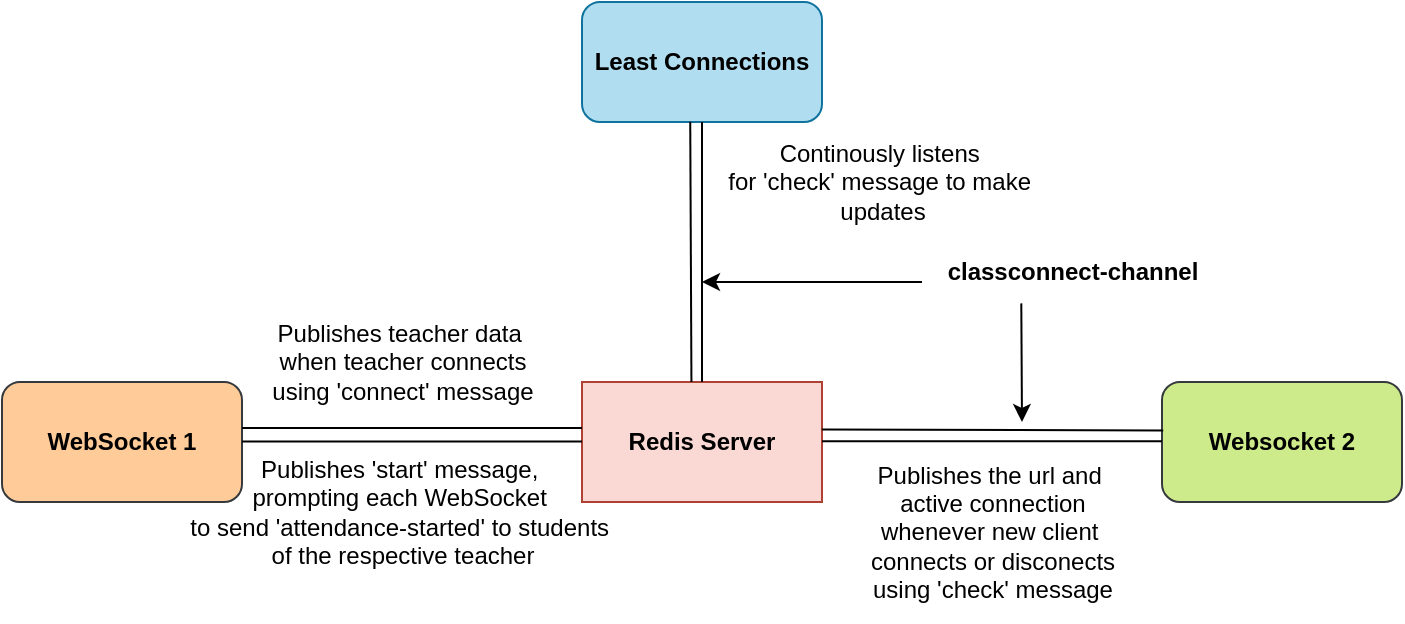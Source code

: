 <mxfile version="26.0.9">
  <diagram name="Page-1" id="SwTJ515KAo3YwoXpDDMD">
    <mxGraphModel dx="875" dy="524" grid="1" gridSize="10" guides="1" tooltips="1" connect="1" arrows="1" fold="1" page="1" pageScale="1" pageWidth="850" pageHeight="1100" math="0" shadow="0">
      <root>
        <mxCell id="0" />
        <mxCell id="1" parent="0" />
        <mxCell id="GlaSrgELLrjd5LADzqwT-1" value="&lt;b&gt;WebSocket 1&lt;/b&gt;" style="rounded=1;whiteSpace=wrap;html=1;fillColor=#ffcc99;strokeColor=#36393d;" parent="1" vertex="1">
          <mxGeometry x="50" y="330" width="120" height="60" as="geometry" />
        </mxCell>
        <mxCell id="GlaSrgELLrjd5LADzqwT-2" value="&lt;b&gt;Websocket 2&lt;/b&gt;" style="rounded=1;whiteSpace=wrap;html=1;fillColor=#cdeb8b;strokeColor=#36393d;" parent="1" vertex="1">
          <mxGeometry x="630" y="330" width="120" height="60" as="geometry" />
        </mxCell>
        <mxCell id="GlaSrgELLrjd5LADzqwT-3" value="&lt;b&gt;Least Connections&lt;/b&gt;" style="rounded=1;whiteSpace=wrap;html=1;fillColor=#b1ddf0;strokeColor=#10739e;" parent="1" vertex="1">
          <mxGeometry x="340" y="140" width="120" height="60" as="geometry" />
        </mxCell>
        <mxCell id="GlaSrgELLrjd5LADzqwT-4" value="&lt;b&gt;Redis Server&lt;/b&gt;" style="rounded=0;whiteSpace=wrap;html=1;fillColor=#fad9d5;strokeColor=#ae4132;" parent="1" vertex="1">
          <mxGeometry x="340" y="330" width="120" height="60" as="geometry" />
        </mxCell>
        <mxCell id="GlaSrgELLrjd5LADzqwT-5" value="" style="endArrow=none;html=1;rounded=0;entryX=0.5;entryY=1;entryDx=0;entryDy=0;exitX=0.5;exitY=0;exitDx=0;exitDy=0;" parent="1" source="GlaSrgELLrjd5LADzqwT-4" target="GlaSrgELLrjd5LADzqwT-3" edge="1">
          <mxGeometry width="50" height="50" relative="1" as="geometry">
            <mxPoint x="400" y="360" as="sourcePoint" />
            <mxPoint x="450" y="310" as="targetPoint" />
          </mxGeometry>
        </mxCell>
        <mxCell id="GlaSrgELLrjd5LADzqwT-6" value="" style="endArrow=none;html=1;rounded=0;exitX=0;exitY=0.5;exitDx=0;exitDy=0;entryX=1;entryY=0.5;entryDx=0;entryDy=0;" parent="1" edge="1">
          <mxGeometry width="50" height="50" relative="1" as="geometry">
            <mxPoint x="340" y="353" as="sourcePoint" />
            <mxPoint x="170" y="353" as="targetPoint" />
          </mxGeometry>
        </mxCell>
        <mxCell id="GlaSrgELLrjd5LADzqwT-7" value="" style="endArrow=none;html=1;rounded=0;entryX=0;entryY=0.5;entryDx=0;entryDy=0;exitX=1;exitY=0.5;exitDx=0;exitDy=0;" parent="1" edge="1">
          <mxGeometry width="50" height="50" relative="1" as="geometry">
            <mxPoint x="460" y="359.63" as="sourcePoint" />
            <mxPoint x="630" y="359.63" as="targetPoint" />
          </mxGeometry>
        </mxCell>
        <mxCell id="GlaSrgELLrjd5LADzqwT-13" style="edgeStyle=none;rounded=0;orthogonalLoop=1;jettySize=auto;html=1;" parent="1" edge="1">
          <mxGeometry relative="1" as="geometry">
            <mxPoint x="400" y="280" as="targetPoint" />
            <mxPoint x="510" y="280" as="sourcePoint" />
            <Array as="points" />
          </mxGeometry>
        </mxCell>
        <mxCell id="GlaSrgELLrjd5LADzqwT-14" style="edgeStyle=none;rounded=0;orthogonalLoop=1;jettySize=auto;html=1;exitX=0.331;exitY=1.023;exitDx=0;exitDy=0;exitPerimeter=0;" parent="1" source="GlaSrgELLrjd5LADzqwT-8" edge="1">
          <mxGeometry relative="1" as="geometry">
            <mxPoint x="560" y="350" as="targetPoint" />
            <mxPoint x="560" y="293" as="sourcePoint" />
          </mxGeometry>
        </mxCell>
        <mxCell id="GlaSrgELLrjd5LADzqwT-8" value="&lt;b&gt;classconnect-channel&lt;/b&gt;" style="text;html=1;align=center;verticalAlign=middle;resizable=0;points=[];autosize=1;strokeColor=none;fillColor=none;" parent="1" vertex="1">
          <mxGeometry x="510" y="260" width="150" height="30" as="geometry" />
        </mxCell>
        <mxCell id="GlaSrgELLrjd5LADzqwT-9" value="Publishes teacher data&amp;nbsp;&lt;div&gt;when&amp;nbsp;&lt;span style=&quot;background-color: initial;&quot;&gt;teacher connects&lt;/span&gt;&lt;/div&gt;&lt;div&gt;&lt;span style=&quot;background-color: initial;&quot;&gt;using &#39;connect&#39; message&lt;/span&gt;&lt;/div&gt;" style="text;html=1;align=center;verticalAlign=middle;resizable=0;points=[];autosize=1;strokeColor=none;fillColor=none;" parent="1" vertex="1">
          <mxGeometry x="175" y="290" width="150" height="60" as="geometry" />
        </mxCell>
        <mxCell id="GlaSrgELLrjd5LADzqwT-10" value="Publishes &#39;start&#39; message,&amp;nbsp;&lt;div&gt;prompting&amp;nbsp;&lt;span style=&quot;background-color: initial;&quot;&gt;each WebSocket&amp;nbsp;&lt;/span&gt;&lt;/div&gt;&lt;div&gt;&lt;span style=&quot;background-color: initial;&quot;&gt;to send&amp;nbsp;&lt;/span&gt;&lt;span style=&quot;background-color: initial;&quot;&gt;&#39;attendance-started&#39;&amp;nbsp;&lt;/span&gt;&lt;span style=&quot;background-color: initial;&quot;&gt;to students&amp;nbsp;&lt;/span&gt;&lt;/div&gt;&lt;div&gt;&lt;span style=&quot;background-color: initial;&quot;&gt;of the respective teacher&lt;/span&gt;&lt;/div&gt;" style="text;html=1;align=center;verticalAlign=middle;resizable=0;points=[];autosize=1;strokeColor=none;fillColor=none;" parent="1" vertex="1">
          <mxGeometry x="130" y="360" width="240" height="70" as="geometry" />
        </mxCell>
        <mxCell id="GlaSrgELLrjd5LADzqwT-11" value="Continously listens&amp;nbsp;&lt;div&gt;for &#39;check&#39; message&amp;nbsp;&lt;span style=&quot;background-color: initial;&quot;&gt;to make&amp;nbsp;&lt;/span&gt;&lt;/div&gt;&lt;div&gt;&lt;span style=&quot;background-color: initial;&quot;&gt;updates&lt;/span&gt;&lt;/div&gt;" style="text;html=1;align=center;verticalAlign=middle;resizable=0;points=[];autosize=1;strokeColor=none;fillColor=none;" parent="1" vertex="1">
          <mxGeometry x="400" y="200" width="180" height="60" as="geometry" />
        </mxCell>
        <mxCell id="GlaSrgELLrjd5LADzqwT-15" value="Publishes the url and&amp;nbsp;&lt;div&gt;active connection&lt;div&gt;whenever new client&amp;nbsp;&lt;/div&gt;&lt;div&gt;connects or disconects&lt;/div&gt;&lt;/div&gt;&lt;div&gt;using &#39;check&#39; message&lt;/div&gt;" style="text;html=1;align=center;verticalAlign=middle;resizable=0;points=[];autosize=1;strokeColor=none;fillColor=none;" parent="1" vertex="1">
          <mxGeometry x="470" y="360" width="150" height="90" as="geometry" />
        </mxCell>
        <mxCell id="qZIsQe0L4B2xHjQ8Ilso-1" value="" style="endArrow=none;html=1;rounded=0;entryX=0.451;entryY=0.997;entryDx=0;entryDy=0;entryPerimeter=0;exitX=0.456;exitY=0;exitDx=0;exitDy=0;exitPerimeter=0;" parent="1" source="GlaSrgELLrjd5LADzqwT-4" target="GlaSrgELLrjd5LADzqwT-3" edge="1">
          <mxGeometry width="50" height="50" relative="1" as="geometry">
            <mxPoint x="330" y="310" as="sourcePoint" />
            <mxPoint x="380" y="260" as="targetPoint" />
          </mxGeometry>
        </mxCell>
        <mxCell id="qZIsQe0L4B2xHjQ8Ilso-3" value="" style="endArrow=none;html=1;rounded=0;entryX=0.005;entryY=0.405;entryDx=0;entryDy=0;exitX=0.999;exitY=0.395;exitDx=0;exitDy=0;exitPerimeter=0;entryPerimeter=0;" parent="1" source="GlaSrgELLrjd5LADzqwT-4" target="GlaSrgELLrjd5LADzqwT-2" edge="1">
          <mxGeometry width="50" height="50" relative="1" as="geometry">
            <mxPoint x="460" y="359.63" as="sourcePoint" />
            <mxPoint x="630" y="359.63" as="targetPoint" />
          </mxGeometry>
        </mxCell>
        <mxCell id="qZIsQe0L4B2xHjQ8Ilso-4" value="" style="endArrow=none;html=1;rounded=0;exitX=0;exitY=0.5;exitDx=0;exitDy=0;entryX=1;entryY=0.5;entryDx=0;entryDy=0;" parent="1" edge="1">
          <mxGeometry width="50" height="50" relative="1" as="geometry">
            <mxPoint x="340" y="359.75" as="sourcePoint" />
            <mxPoint x="170" y="359.75" as="targetPoint" />
          </mxGeometry>
        </mxCell>
      </root>
    </mxGraphModel>
  </diagram>
</mxfile>
